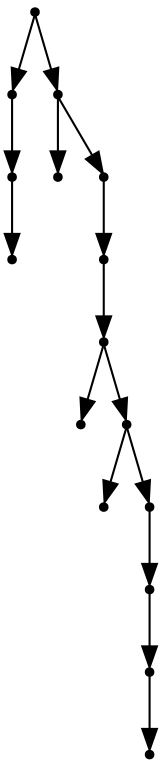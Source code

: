 digraph {
  15 [shape=point];
  2 [shape=point];
  1 [shape=point];
  0 [shape=point];
  14 [shape=point];
  3 [shape=point];
  13 [shape=point];
  12 [shape=point];
  11 [shape=point];
  4 [shape=point];
  10 [shape=point];
  5 [shape=point];
  9 [shape=point];
  8 [shape=point];
  7 [shape=point];
  6 [shape=point];
15 -> 2;
2 -> 1;
1 -> 0;
15 -> 14;
14 -> 3;
14 -> 13;
13 -> 12;
12 -> 11;
11 -> 4;
11 -> 10;
10 -> 5;
10 -> 9;
9 -> 8;
8 -> 7;
7 -> 6;
}

